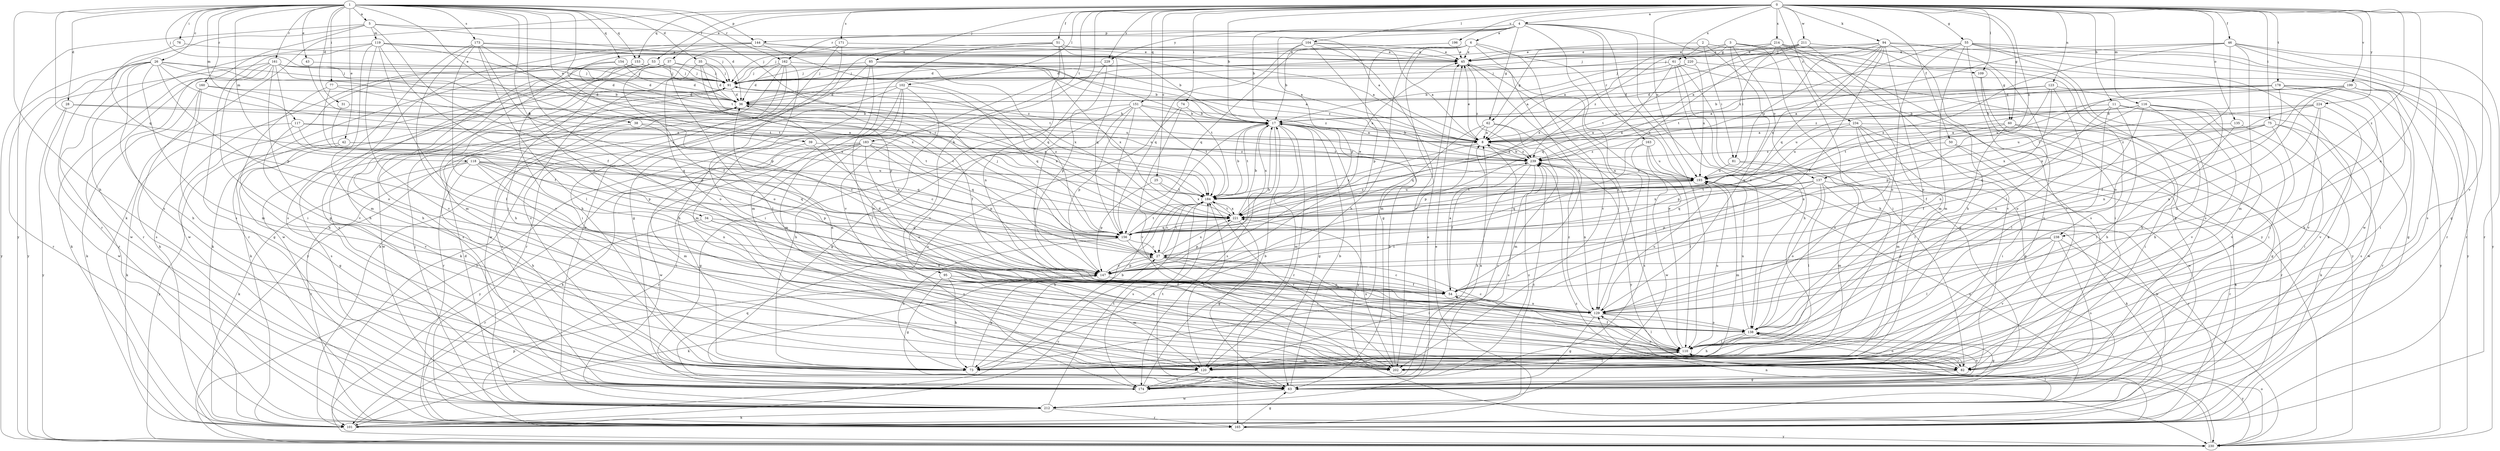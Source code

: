 strict digraph  {
0;
1;
2;
3;
4;
5;
6;
8;
11;
17;
25;
26;
27;
28;
31;
34;
35;
36;
37;
38;
39;
42;
43;
45;
46;
50;
51;
53;
54;
55;
60;
61;
62;
63;
73;
74;
75;
76;
77;
81;
82;
85;
91;
94;
95;
101;
102;
104;
109;
110;
116;
117;
118;
119;
120;
123;
129;
135;
137;
138;
144;
147;
151;
153;
154;
156;
160;
161;
162;
163;
165;
171;
173;
174;
178;
183;
184;
193;
196;
199;
202;
211;
212;
214;
220;
221;
224;
229;
230;
234;
238;
239;
0 -> 4  [label=a];
0 -> 11  [label=b];
0 -> 17  [label=b];
0 -> 25  [label=c];
0 -> 37  [label=e];
0 -> 46  [label=f];
0 -> 50  [label=f];
0 -> 51  [label=f];
0 -> 53  [label=f];
0 -> 55  [label=g];
0 -> 60  [label=g];
0 -> 74  [label=i];
0 -> 75  [label=i];
0 -> 85  [label=j];
0 -> 94  [label=k];
0 -> 95  [label=k];
0 -> 101  [label=k];
0 -> 102  [label=l];
0 -> 104  [label=l];
0 -> 109  [label=l];
0 -> 116  [label=m];
0 -> 123  [label=n];
0 -> 129  [label=n];
0 -> 135  [label=o];
0 -> 137  [label=o];
0 -> 151  [label=q];
0 -> 153  [label=q];
0 -> 171  [label=s];
0 -> 178  [label=t];
0 -> 183  [label=t];
0 -> 193  [label=u];
0 -> 196  [label=v];
0 -> 199  [label=v];
0 -> 202  [label=v];
0 -> 211  [label=w];
0 -> 214  [label=x];
0 -> 220  [label=x];
0 -> 224  [label=y];
0 -> 229  [label=y];
0 -> 234  [label=z];
0 -> 238  [label=z];
1 -> 5  [label=a];
1 -> 26  [label=c];
1 -> 27  [label=c];
1 -> 28  [label=d];
1 -> 31  [label=d];
1 -> 34  [label=d];
1 -> 35  [label=d];
1 -> 38  [label=e];
1 -> 39  [label=e];
1 -> 42  [label=e];
1 -> 43  [label=e];
1 -> 73  [label=h];
1 -> 76  [label=i];
1 -> 77  [label=i];
1 -> 91  [label=j];
1 -> 117  [label=m];
1 -> 118  [label=m];
1 -> 144  [label=p];
1 -> 153  [label=q];
1 -> 154  [label=q];
1 -> 156  [label=q];
1 -> 160  [label=r];
1 -> 161  [label=r];
1 -> 162  [label=r];
1 -> 173  [label=s];
1 -> 184  [label=t];
1 -> 202  [label=v];
2 -> 45  [label=e];
2 -> 81  [label=i];
2 -> 109  [label=l];
2 -> 129  [label=n];
2 -> 221  [label=x];
3 -> 60  [label=g];
3 -> 61  [label=g];
3 -> 62  [label=g];
3 -> 81  [label=i];
3 -> 82  [label=i];
3 -> 137  [label=o];
3 -> 238  [label=z];
3 -> 239  [label=z];
4 -> 6  [label=a];
4 -> 17  [label=b];
4 -> 62  [label=g];
4 -> 110  [label=l];
4 -> 129  [label=n];
4 -> 138  [label=o];
4 -> 144  [label=p];
4 -> 147  [label=p];
4 -> 162  [label=r];
4 -> 163  [label=r];
4 -> 229  [label=y];
4 -> 230  [label=y];
5 -> 8  [label=a];
5 -> 36  [label=d];
5 -> 54  [label=f];
5 -> 119  [label=m];
5 -> 165  [label=r];
5 -> 174  [label=s];
5 -> 230  [label=y];
6 -> 45  [label=e];
6 -> 54  [label=f];
6 -> 73  [label=h];
6 -> 120  [label=m];
6 -> 147  [label=p];
6 -> 156  [label=q];
6 -> 193  [label=u];
6 -> 202  [label=v];
8 -> 17  [label=b];
8 -> 45  [label=e];
8 -> 174  [label=s];
8 -> 221  [label=x];
8 -> 239  [label=z];
11 -> 17  [label=b];
11 -> 54  [label=f];
11 -> 73  [label=h];
11 -> 110  [label=l];
11 -> 202  [label=v];
11 -> 212  [label=w];
17 -> 8  [label=a];
17 -> 63  [label=g];
17 -> 120  [label=m];
17 -> 165  [label=r];
17 -> 174  [label=s];
17 -> 184  [label=t];
17 -> 221  [label=x];
17 -> 230  [label=y];
25 -> 147  [label=p];
25 -> 184  [label=t];
25 -> 221  [label=x];
26 -> 36  [label=d];
26 -> 73  [label=h];
26 -> 91  [label=j];
26 -> 120  [label=m];
26 -> 138  [label=o];
26 -> 165  [label=r];
26 -> 184  [label=t];
26 -> 212  [label=w];
26 -> 221  [label=x];
26 -> 230  [label=y];
27 -> 17  [label=b];
27 -> 82  [label=i];
27 -> 110  [label=l];
27 -> 129  [label=n];
27 -> 147  [label=p];
27 -> 184  [label=t];
27 -> 221  [label=x];
28 -> 17  [label=b];
28 -> 193  [label=u];
28 -> 212  [label=w];
28 -> 230  [label=y];
31 -> 17  [label=b];
31 -> 156  [label=q];
34 -> 129  [label=n];
34 -> 156  [label=q];
34 -> 165  [label=r];
34 -> 202  [label=v];
35 -> 27  [label=c];
35 -> 36  [label=d];
35 -> 91  [label=j];
35 -> 138  [label=o];
35 -> 147  [label=p];
36 -> 17  [label=b];
36 -> 54  [label=f];
36 -> 165  [label=r];
36 -> 174  [label=s];
36 -> 221  [label=x];
37 -> 73  [label=h];
37 -> 91  [label=j];
37 -> 101  [label=k];
37 -> 110  [label=l];
37 -> 212  [label=w];
37 -> 221  [label=x];
38 -> 8  [label=a];
38 -> 27  [label=c];
38 -> 174  [label=s];
39 -> 27  [label=c];
39 -> 120  [label=m];
39 -> 239  [label=z];
42 -> 63  [label=g];
42 -> 156  [label=q];
42 -> 230  [label=y];
42 -> 239  [label=z];
43 -> 91  [label=j];
43 -> 184  [label=t];
45 -> 91  [label=j];
45 -> 110  [label=l];
45 -> 129  [label=n];
45 -> 239  [label=z];
46 -> 45  [label=e];
46 -> 63  [label=g];
46 -> 120  [label=m];
46 -> 138  [label=o];
46 -> 165  [label=r];
46 -> 174  [label=s];
46 -> 221  [label=x];
46 -> 239  [label=z];
50 -> 82  [label=i];
50 -> 101  [label=k];
50 -> 239  [label=z];
51 -> 45  [label=e];
51 -> 91  [label=j];
51 -> 120  [label=m];
51 -> 129  [label=n];
51 -> 156  [label=q];
51 -> 202  [label=v];
51 -> 212  [label=w];
53 -> 17  [label=b];
53 -> 73  [label=h];
53 -> 91  [label=j];
53 -> 101  [label=k];
53 -> 138  [label=o];
53 -> 174  [label=s];
54 -> 8  [label=a];
54 -> 27  [label=c];
54 -> 129  [label=n];
55 -> 45  [label=e];
55 -> 82  [label=i];
55 -> 101  [label=k];
55 -> 120  [label=m];
55 -> 138  [label=o];
55 -> 165  [label=r];
55 -> 174  [label=s];
55 -> 230  [label=y];
55 -> 239  [label=z];
60 -> 8  [label=a];
60 -> 63  [label=g];
60 -> 82  [label=i];
60 -> 110  [label=l];
60 -> 147  [label=p];
61 -> 17  [label=b];
61 -> 63  [label=g];
61 -> 73  [label=h];
61 -> 91  [label=j];
61 -> 138  [label=o];
61 -> 156  [label=q];
61 -> 230  [label=y];
62 -> 8  [label=a];
62 -> 120  [label=m];
62 -> 147  [label=p];
62 -> 156  [label=q];
62 -> 230  [label=y];
63 -> 17  [label=b];
63 -> 184  [label=t];
63 -> 212  [label=w];
73 -> 147  [label=p];
74 -> 17  [label=b];
74 -> 174  [label=s];
74 -> 202  [label=v];
75 -> 8  [label=a];
75 -> 54  [label=f];
75 -> 82  [label=i];
75 -> 156  [label=q];
75 -> 174  [label=s];
75 -> 202  [label=v];
76 -> 45  [label=e];
76 -> 147  [label=p];
77 -> 36  [label=d];
77 -> 73  [label=h];
77 -> 147  [label=p];
77 -> 221  [label=x];
81 -> 120  [label=m];
81 -> 165  [label=r];
81 -> 193  [label=u];
82 -> 63  [label=g];
82 -> 129  [label=n];
82 -> 138  [label=o];
85 -> 8  [label=a];
85 -> 73  [label=h];
85 -> 91  [label=j];
85 -> 101  [label=k];
85 -> 120  [label=m];
85 -> 184  [label=t];
85 -> 221  [label=x];
91 -> 36  [label=d];
91 -> 101  [label=k];
91 -> 174  [label=s];
91 -> 212  [label=w];
91 -> 221  [label=x];
91 -> 239  [label=z];
94 -> 8  [label=a];
94 -> 45  [label=e];
94 -> 54  [label=f];
94 -> 73  [label=h];
94 -> 91  [label=j];
94 -> 110  [label=l];
94 -> 138  [label=o];
94 -> 156  [label=q];
94 -> 165  [label=r];
94 -> 193  [label=u];
94 -> 221  [label=x];
95 -> 54  [label=f];
95 -> 63  [label=g];
95 -> 73  [label=h];
95 -> 120  [label=m];
95 -> 129  [label=n];
101 -> 17  [label=b];
101 -> 27  [label=c];
101 -> 147  [label=p];
102 -> 36  [label=d];
102 -> 101  [label=k];
102 -> 110  [label=l];
102 -> 120  [label=m];
102 -> 138  [label=o];
102 -> 156  [label=q];
102 -> 230  [label=y];
104 -> 8  [label=a];
104 -> 17  [label=b];
104 -> 45  [label=e];
104 -> 63  [label=g];
104 -> 91  [label=j];
104 -> 156  [label=q];
104 -> 202  [label=v];
109 -> 82  [label=i];
109 -> 202  [label=v];
110 -> 36  [label=d];
110 -> 45  [label=e];
110 -> 54  [label=f];
110 -> 73  [label=h];
110 -> 82  [label=i];
110 -> 120  [label=m];
110 -> 193  [label=u];
110 -> 202  [label=v];
110 -> 230  [label=y];
116 -> 17  [label=b];
116 -> 73  [label=h];
116 -> 82  [label=i];
116 -> 129  [label=n];
116 -> 165  [label=r];
116 -> 184  [label=t];
116 -> 193  [label=u];
116 -> 202  [label=v];
116 -> 221  [label=x];
117 -> 8  [label=a];
117 -> 101  [label=k];
117 -> 147  [label=p];
117 -> 184  [label=t];
117 -> 202  [label=v];
118 -> 73  [label=h];
118 -> 82  [label=i];
118 -> 101  [label=k];
118 -> 129  [label=n];
118 -> 147  [label=p];
118 -> 156  [label=q];
118 -> 165  [label=r];
118 -> 193  [label=u];
118 -> 221  [label=x];
119 -> 8  [label=a];
119 -> 17  [label=b];
119 -> 45  [label=e];
119 -> 54  [label=f];
119 -> 110  [label=l];
119 -> 120  [label=m];
119 -> 165  [label=r];
119 -> 174  [label=s];
119 -> 184  [label=t];
119 -> 202  [label=v];
120 -> 174  [label=s];
120 -> 184  [label=t];
123 -> 8  [label=a];
123 -> 17  [label=b];
123 -> 36  [label=d];
123 -> 73  [label=h];
123 -> 129  [label=n];
123 -> 138  [label=o];
123 -> 147  [label=p];
129 -> 36  [label=d];
129 -> 63  [label=g];
129 -> 110  [label=l];
129 -> 138  [label=o];
129 -> 193  [label=u];
129 -> 239  [label=z];
135 -> 8  [label=a];
135 -> 101  [label=k];
135 -> 110  [label=l];
137 -> 110  [label=l];
137 -> 138  [label=o];
137 -> 147  [label=p];
137 -> 156  [label=q];
137 -> 165  [label=r];
137 -> 184  [label=t];
137 -> 212  [label=w];
137 -> 221  [label=x];
138 -> 27  [label=c];
138 -> 63  [label=g];
138 -> 73  [label=h];
138 -> 110  [label=l];
138 -> 193  [label=u];
144 -> 8  [label=a];
144 -> 45  [label=e];
144 -> 63  [label=g];
144 -> 120  [label=m];
144 -> 156  [label=q];
144 -> 165  [label=r];
147 -> 27  [label=c];
147 -> 54  [label=f];
147 -> 101  [label=k];
151 -> 8  [label=a];
151 -> 17  [label=b];
151 -> 63  [label=g];
151 -> 73  [label=h];
151 -> 129  [label=n];
151 -> 147  [label=p];
151 -> 156  [label=q];
151 -> 184  [label=t];
153 -> 82  [label=i];
153 -> 91  [label=j];
153 -> 212  [label=w];
153 -> 239  [label=z];
154 -> 36  [label=d];
154 -> 73  [label=h];
154 -> 91  [label=j];
154 -> 221  [label=x];
156 -> 27  [label=c];
156 -> 45  [label=e];
156 -> 73  [label=h];
156 -> 82  [label=i];
156 -> 91  [label=j];
156 -> 184  [label=t];
160 -> 36  [label=d];
160 -> 63  [label=g];
160 -> 101  [label=k];
160 -> 174  [label=s];
160 -> 193  [label=u];
161 -> 17  [label=b];
161 -> 36  [label=d];
161 -> 54  [label=f];
161 -> 82  [label=i];
161 -> 91  [label=j];
161 -> 101  [label=k];
161 -> 165  [label=r];
161 -> 184  [label=t];
161 -> 202  [label=v];
161 -> 230  [label=y];
162 -> 36  [label=d];
162 -> 82  [label=i];
162 -> 91  [label=j];
162 -> 165  [label=r];
162 -> 212  [label=w];
162 -> 230  [label=y];
162 -> 239  [label=z];
163 -> 110  [label=l];
163 -> 174  [label=s];
163 -> 193  [label=u];
163 -> 212  [label=w];
163 -> 239  [label=z];
165 -> 45  [label=e];
165 -> 63  [label=g];
165 -> 129  [label=n];
165 -> 230  [label=y];
171 -> 45  [label=e];
171 -> 63  [label=g];
171 -> 73  [label=h];
171 -> 174  [label=s];
173 -> 45  [label=e];
173 -> 54  [label=f];
173 -> 82  [label=i];
173 -> 91  [label=j];
173 -> 110  [label=l];
173 -> 147  [label=p];
173 -> 174  [label=s];
173 -> 202  [label=v];
174 -> 8  [label=a];
174 -> 17  [label=b];
174 -> 138  [label=o];
174 -> 156  [label=q];
174 -> 239  [label=z];
178 -> 8  [label=a];
178 -> 36  [label=d];
178 -> 63  [label=g];
178 -> 82  [label=i];
178 -> 129  [label=n];
178 -> 184  [label=t];
178 -> 202  [label=v];
178 -> 239  [label=z];
183 -> 63  [label=g];
183 -> 101  [label=k];
183 -> 138  [label=o];
183 -> 147  [label=p];
183 -> 156  [label=q];
183 -> 165  [label=r];
183 -> 212  [label=w];
183 -> 230  [label=y];
183 -> 239  [label=z];
184 -> 17  [label=b];
184 -> 27  [label=c];
184 -> 73  [label=h];
184 -> 174  [label=s];
184 -> 193  [label=u];
184 -> 202  [label=v];
184 -> 221  [label=x];
193 -> 17  [label=b];
193 -> 101  [label=k];
193 -> 120  [label=m];
193 -> 156  [label=q];
193 -> 184  [label=t];
196 -> 36  [label=d];
196 -> 45  [label=e];
199 -> 36  [label=d];
199 -> 54  [label=f];
199 -> 73  [label=h];
199 -> 129  [label=n];
199 -> 193  [label=u];
199 -> 230  [label=y];
202 -> 17  [label=b];
202 -> 110  [label=l];
202 -> 221  [label=x];
211 -> 8  [label=a];
211 -> 45  [label=e];
211 -> 91  [label=j];
211 -> 184  [label=t];
211 -> 202  [label=v];
211 -> 212  [label=w];
212 -> 36  [label=d];
212 -> 45  [label=e];
212 -> 91  [label=j];
212 -> 101  [label=k];
212 -> 110  [label=l];
212 -> 165  [label=r];
212 -> 184  [label=t];
212 -> 193  [label=u];
212 -> 239  [label=z];
214 -> 36  [label=d];
214 -> 45  [label=e];
214 -> 63  [label=g];
214 -> 73  [label=h];
214 -> 120  [label=m];
214 -> 174  [label=s];
214 -> 184  [label=t];
214 -> 221  [label=x];
220 -> 8  [label=a];
220 -> 91  [label=j];
220 -> 193  [label=u];
220 -> 230  [label=y];
221 -> 17  [label=b];
221 -> 63  [label=g];
221 -> 147  [label=p];
221 -> 156  [label=q];
221 -> 184  [label=t];
221 -> 239  [label=z];
224 -> 17  [label=b];
224 -> 110  [label=l];
224 -> 129  [label=n];
224 -> 193  [label=u];
224 -> 202  [label=v];
224 -> 221  [label=x];
229 -> 91  [label=j];
229 -> 147  [label=p];
229 -> 202  [label=v];
230 -> 138  [label=o];
230 -> 239  [label=z];
234 -> 8  [label=a];
234 -> 63  [label=g];
234 -> 120  [label=m];
234 -> 138  [label=o];
234 -> 165  [label=r];
234 -> 193  [label=u];
234 -> 212  [label=w];
238 -> 27  [label=c];
238 -> 110  [label=l];
238 -> 147  [label=p];
238 -> 174  [label=s];
238 -> 202  [label=v];
238 -> 230  [label=y];
239 -> 8  [label=a];
239 -> 54  [label=f];
239 -> 73  [label=h];
239 -> 129  [label=n];
239 -> 174  [label=s];
239 -> 193  [label=u];
}
